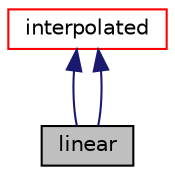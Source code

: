digraph "linear"
{
  bgcolor="transparent";
  edge [fontname="Helvetica",fontsize="10",labelfontname="Helvetica",labelfontsize="10"];
  node [fontname="Helvetica",fontsize="10",shape=record];
  Node0 [label="linear",height=0.2,width=0.4,color="black", fillcolor="grey75", style="filled", fontcolor="black"];
  Node1 -> Node0 [dir="back",color="midnightblue",fontsize="10",style="solid",fontname="Helvetica"];
  Node1 [label="interpolated",height=0.2,width=0.4,color="red",URL="$a02572.html"];
  Node1 -> Node0 [dir="back",color="midnightblue",fontsize="10",style="solid",fontname="Helvetica"];
}
